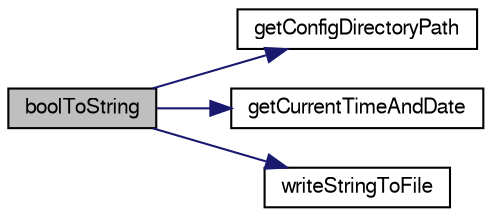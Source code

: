 digraph "boolToString"
{
  edge [fontname="FreeSans",fontsize="10",labelfontname="FreeSans",labelfontsize="10"];
  node [fontname="FreeSans",fontsize="10",shape=record];
  rankdir="LR";
  Node1 [label="boolToString",height=0.2,width=0.4,color="black", fillcolor="grey75", style="filled", fontcolor="black"];
  Node1 -> Node2 [color="midnightblue",fontsize="10",style="solid",fontname="FreeSans"];
  Node2 [label="getConfigDirectoryPath",height=0.2,width=0.4,color="black", fillcolor="white", style="filled",URL="$de/df0/utilities_8h.html#afe1bbec53e0ac370224c4aa5c3433b0e"];
  Node1 -> Node3 [color="midnightblue",fontsize="10",style="solid",fontname="FreeSans"];
  Node3 [label="getCurrentTimeAndDate",height=0.2,width=0.4,color="black", fillcolor="white", style="filled",URL="$de/df0/utilities_8h.html#a287878cb2b4807ea103f0bbea0b896bc"];
  Node1 -> Node4 [color="midnightblue",fontsize="10",style="solid",fontname="FreeSans"];
  Node4 [label="writeStringToFile",height=0.2,width=0.4,color="black", fillcolor="white", style="filled",URL="$de/df0/utilities_8h.html#a12c9857847f253886a46da7b5c32dbc6"];
}
